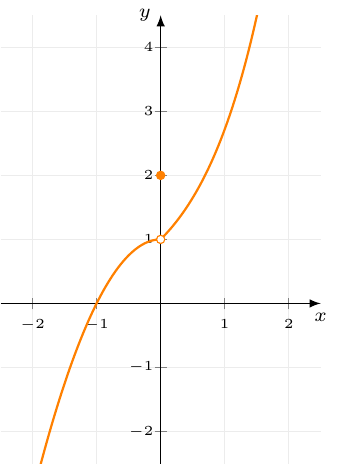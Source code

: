 \documentclass[crop]{standalone}
\usepackage[dvipsnames]{xcolor}
\usepackage{tikz}
\usepackage{pgfplots}
\pgfplotsset{compat=1.18}
\begin{document}
  \begin{tikzpicture}
    \begin{axis}[%
      axis x line=center,axis y line=center,
      unit vector ratio={1 1},
      xlabel={$x$},ylabel={$y$},
      xlabel style={below,font=\scriptsize},
      ylabel style={left,font=\scriptsize},
      xmin=-2.5,xmax=2.5,
      xtick={-2,-1,0,1,2},
      xticklabel style={font=\tiny},
      ymin=-2.5,ymax=4.5,
      ytick={-2,-1,0,1,2,3,4},
      yticklabel style={font=\tiny,xshift=0.3em},
      axis line style={-latex},
      grid=major,
      major grid style={gray!15},
      declare function={
        f(\x) = 1 - \x^2;
        g(\x) = exp(\x);
      }
    ]%
      \addplot[mark=none,color=orange,thick,samples=1000,domain=-5:0] {f(x)};
      \addplot[mark=none,color=orange,thick,samples=1000,domain=0:5] {g(x)};

      \addplot[mark=*,mark size=1.5pt,color=orange] coordinates {(0,1)};
      \addplot[mark=*,mark size=1pt,color=white] coordinates {(0,1)};
      \addplot[mark=*,mark size=1.5pt,color=orange] coordinates {(0,2)};
    \end{axis}
  \end{tikzpicture}%
\end{document}